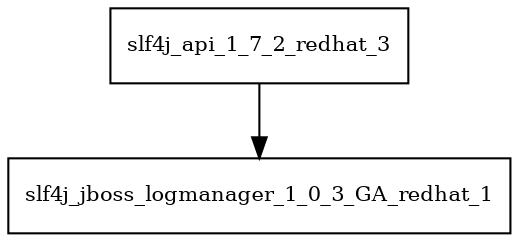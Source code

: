digraph slf4j_api_1_7_2_redhat_3_dependencies {
  node [shape = box, fontsize=10.0];
  slf4j_api_1_7_2_redhat_3 -> slf4j_jboss_logmanager_1_0_3_GA_redhat_1;
}

